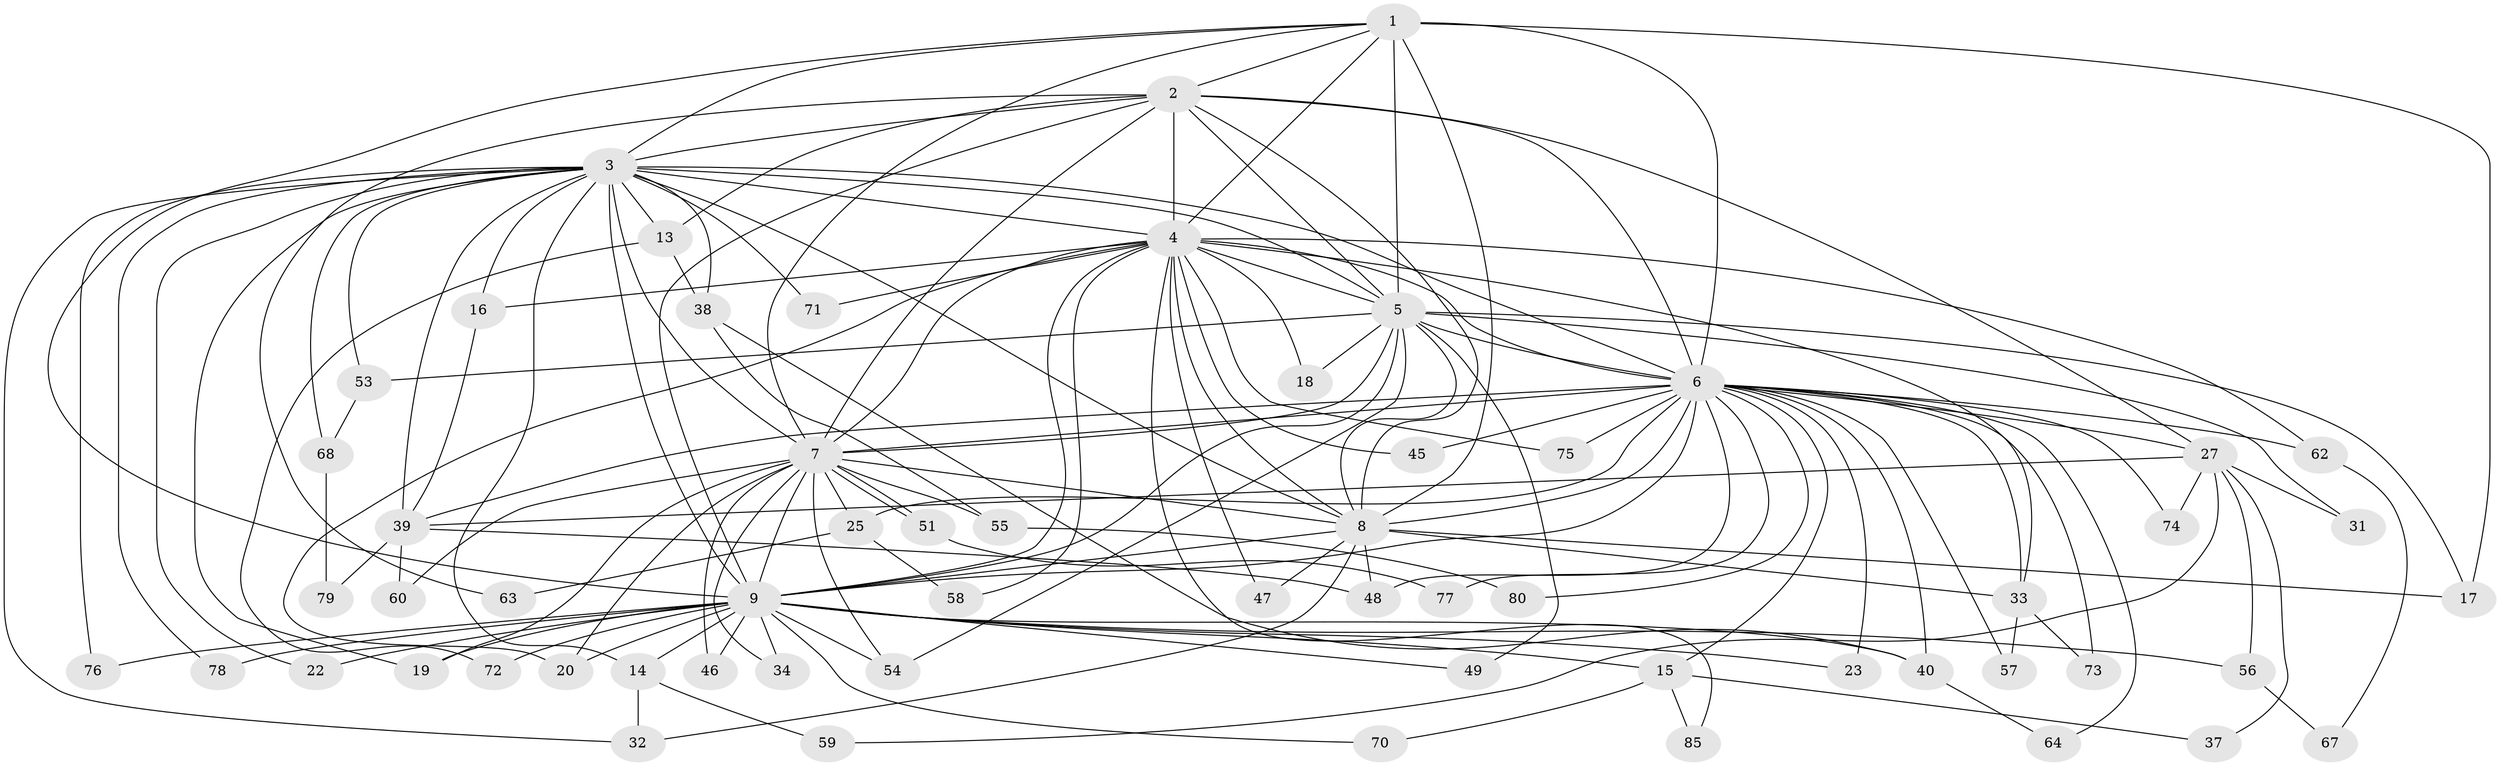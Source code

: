// Generated by graph-tools (version 1.1) at 2025/23/03/03/25 07:23:43]
// undirected, 60 vertices, 148 edges
graph export_dot {
graph [start="1"]
  node [color=gray90,style=filled];
  1 [super="+84"];
  2 [super="+44"];
  3 [super="+30"];
  4 [super="+11"];
  5 [super="+42"];
  6 [super="+10"];
  7 [super="+26"];
  8 [super="+35"];
  9 [super="+12"];
  13 [super="+50"];
  14;
  15 [super="+21"];
  16 [super="+66"];
  17 [super="+28"];
  18 [super="+82"];
  19;
  20 [super="+69"];
  22;
  23 [super="+24"];
  25 [super="+29"];
  27 [super="+36"];
  31;
  32 [super="+83"];
  33 [super="+52"];
  34;
  37;
  38 [super="+81"];
  39 [super="+43"];
  40 [super="+41"];
  45;
  46;
  47;
  48 [super="+61"];
  49;
  51;
  53;
  54 [super="+65"];
  55;
  56;
  57;
  58;
  59;
  60;
  62;
  63;
  64;
  67;
  68;
  70;
  71;
  72;
  73;
  74;
  75;
  76;
  77;
  78;
  79;
  80;
  85;
  1 -- 2;
  1 -- 3;
  1 -- 4;
  1 -- 5;
  1 -- 6 [weight=2];
  1 -- 7;
  1 -- 8;
  1 -- 9;
  1 -- 17;
  2 -- 3 [weight=2];
  2 -- 4;
  2 -- 5;
  2 -- 6 [weight=2];
  2 -- 7;
  2 -- 8;
  2 -- 9;
  2 -- 13;
  2 -- 63;
  2 -- 27;
  3 -- 4;
  3 -- 5;
  3 -- 6 [weight=2];
  3 -- 7 [weight=2];
  3 -- 8;
  3 -- 9 [weight=2];
  3 -- 13;
  3 -- 14;
  3 -- 16;
  3 -- 22;
  3 -- 32;
  3 -- 38 [weight=2];
  3 -- 39;
  3 -- 53;
  3 -- 68;
  3 -- 71;
  3 -- 76;
  3 -- 78;
  3 -- 19;
  4 -- 5;
  4 -- 6 [weight=2];
  4 -- 7;
  4 -- 8;
  4 -- 9 [weight=2];
  4 -- 20;
  4 -- 33;
  4 -- 45;
  4 -- 47;
  4 -- 58;
  4 -- 62;
  4 -- 75;
  4 -- 16;
  4 -- 18 [weight=2];
  4 -- 85;
  4 -- 71;
  5 -- 6 [weight=2];
  5 -- 7;
  5 -- 8;
  5 -- 9;
  5 -- 17;
  5 -- 18;
  5 -- 31;
  5 -- 49;
  5 -- 53;
  5 -- 54;
  6 -- 7 [weight=2];
  6 -- 8 [weight=2];
  6 -- 9 [weight=2];
  6 -- 15 [weight=2];
  6 -- 23 [weight=2];
  6 -- 25;
  6 -- 45;
  6 -- 57;
  6 -- 62;
  6 -- 73;
  6 -- 77;
  6 -- 64;
  6 -- 33;
  6 -- 40;
  6 -- 74;
  6 -- 75;
  6 -- 80;
  6 -- 48;
  6 -- 27;
  6 -- 39;
  7 -- 8;
  7 -- 9;
  7 -- 19;
  7 -- 20;
  7 -- 25 [weight=2];
  7 -- 34;
  7 -- 46;
  7 -- 51;
  7 -- 51;
  7 -- 55;
  7 -- 60;
  7 -- 54;
  8 -- 9;
  8 -- 47;
  8 -- 48;
  8 -- 33 [weight=2];
  8 -- 32;
  8 -- 17;
  9 -- 14;
  9 -- 19;
  9 -- 22;
  9 -- 23;
  9 -- 46;
  9 -- 49;
  9 -- 54;
  9 -- 56;
  9 -- 70;
  9 -- 72;
  9 -- 76;
  9 -- 78;
  9 -- 34;
  9 -- 15;
  9 -- 40;
  9 -- 20;
  13 -- 38 [weight=2];
  13 -- 72;
  14 -- 32;
  14 -- 59;
  15 -- 37;
  15 -- 70;
  15 -- 85;
  16 -- 39;
  25 -- 58;
  25 -- 63;
  27 -- 31;
  27 -- 37;
  27 -- 39;
  27 -- 56;
  27 -- 59;
  27 -- 74;
  33 -- 57;
  33 -- 73;
  38 -- 40;
  38 -- 55;
  39 -- 48;
  39 -- 60;
  39 -- 79;
  40 -- 64;
  51 -- 77;
  53 -- 68;
  55 -- 80;
  56 -- 67;
  62 -- 67;
  68 -- 79;
}
